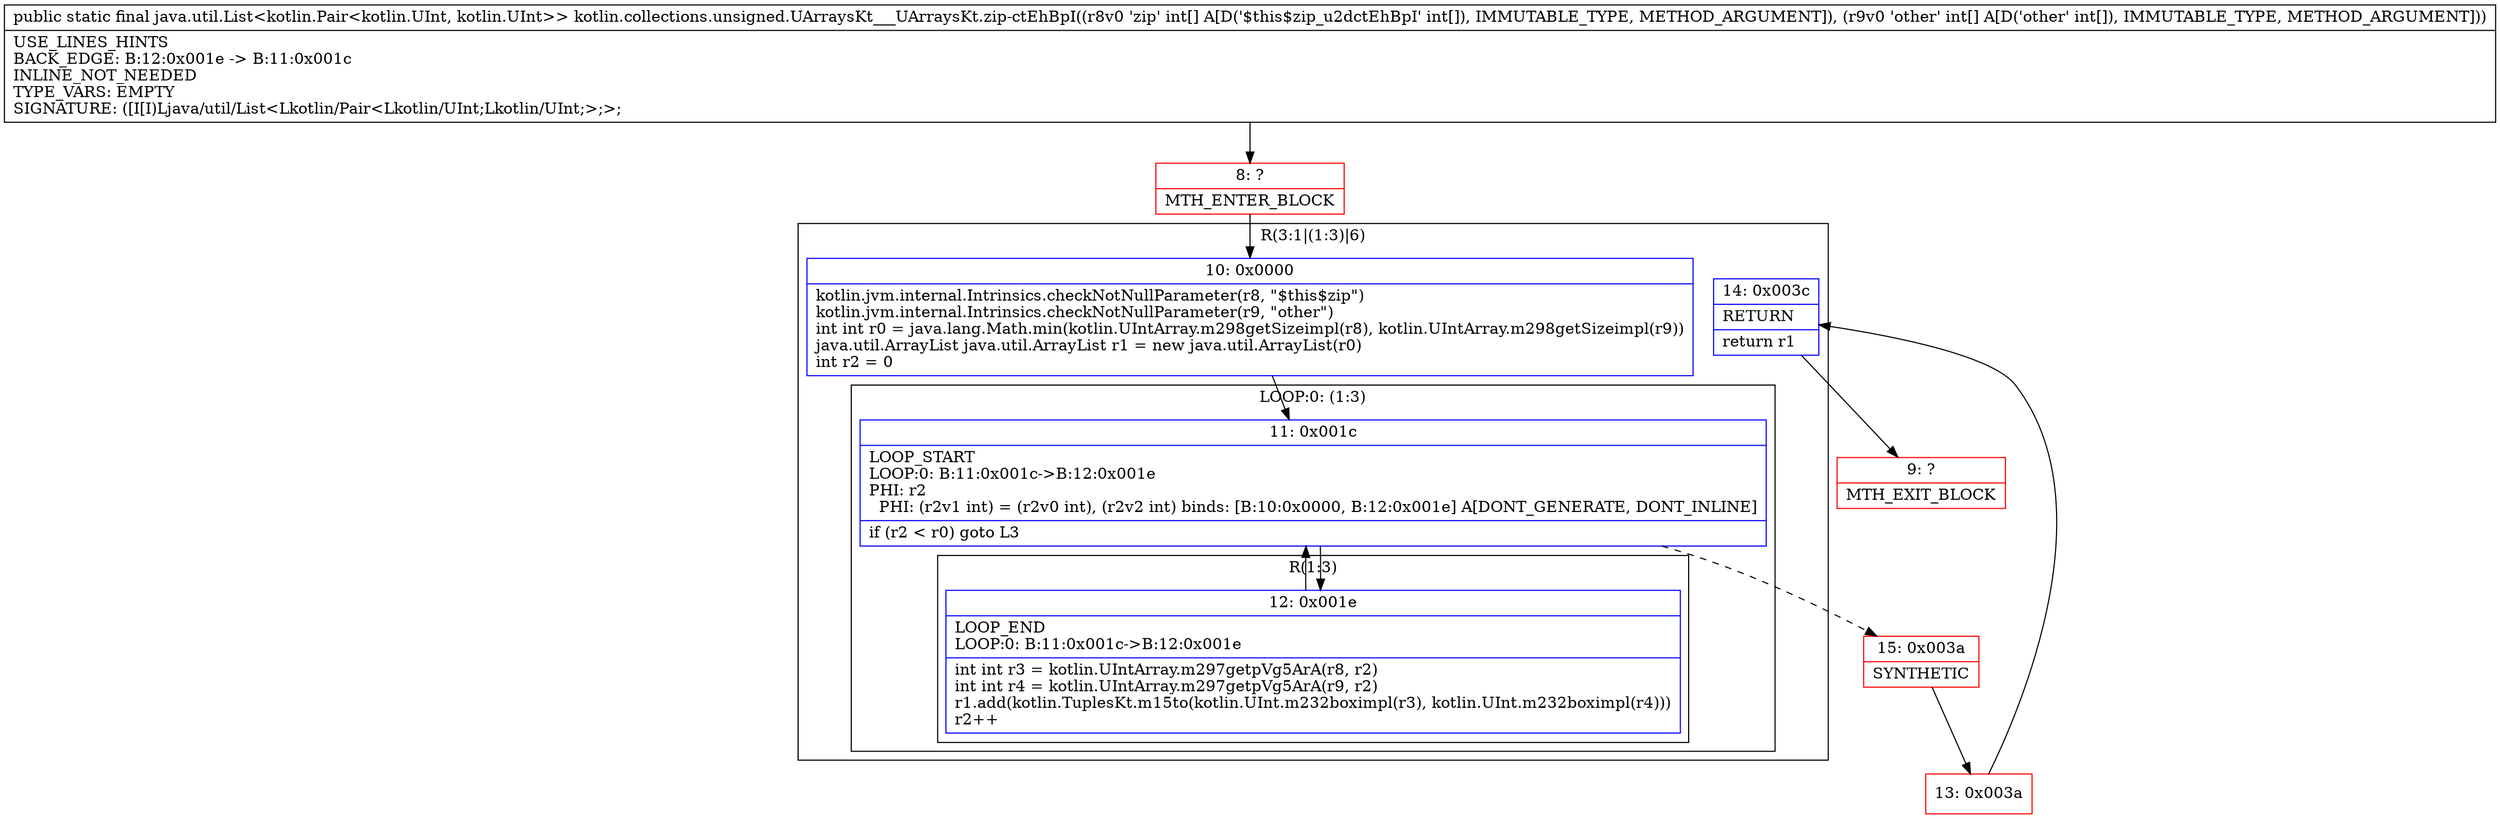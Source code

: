 digraph "CFG forkotlin.collections.unsigned.UArraysKt___UArraysKt.zip\-ctEhBpI([I[I)Ljava\/util\/List;" {
subgraph cluster_Region_679460250 {
label = "R(3:1|(1:3)|6)";
node [shape=record,color=blue];
Node_10 [shape=record,label="{10\:\ 0x0000|kotlin.jvm.internal.Intrinsics.checkNotNullParameter(r8, \"$this$zip\")\lkotlin.jvm.internal.Intrinsics.checkNotNullParameter(r9, \"other\")\lint int r0 = java.lang.Math.min(kotlin.UIntArray.m298getSizeimpl(r8), kotlin.UIntArray.m298getSizeimpl(r9))\ljava.util.ArrayList java.util.ArrayList r1 = new java.util.ArrayList(r0)\lint r2 = 0\l}"];
subgraph cluster_LoopRegion_2028648163 {
label = "LOOP:0: (1:3)";
node [shape=record,color=blue];
Node_11 [shape=record,label="{11\:\ 0x001c|LOOP_START\lLOOP:0: B:11:0x001c\-\>B:12:0x001e\lPHI: r2 \l  PHI: (r2v1 int) = (r2v0 int), (r2v2 int) binds: [B:10:0x0000, B:12:0x001e] A[DONT_GENERATE, DONT_INLINE]\l|if (r2 \< r0) goto L3\l}"];
subgraph cluster_Region_2104660438 {
label = "R(1:3)";
node [shape=record,color=blue];
Node_12 [shape=record,label="{12\:\ 0x001e|LOOP_END\lLOOP:0: B:11:0x001c\-\>B:12:0x001e\l|int int r3 = kotlin.UIntArray.m297getpVg5ArA(r8, r2)\lint int r4 = kotlin.UIntArray.m297getpVg5ArA(r9, r2)\lr1.add(kotlin.TuplesKt.m15to(kotlin.UInt.m232boximpl(r3), kotlin.UInt.m232boximpl(r4)))\lr2++\l}"];
}
}
Node_14 [shape=record,label="{14\:\ 0x003c|RETURN\l|return r1\l}"];
}
Node_8 [shape=record,color=red,label="{8\:\ ?|MTH_ENTER_BLOCK\l}"];
Node_15 [shape=record,color=red,label="{15\:\ 0x003a|SYNTHETIC\l}"];
Node_13 [shape=record,color=red,label="{13\:\ 0x003a}"];
Node_9 [shape=record,color=red,label="{9\:\ ?|MTH_EXIT_BLOCK\l}"];
MethodNode[shape=record,label="{public static final java.util.List\<kotlin.Pair\<kotlin.UInt, kotlin.UInt\>\> kotlin.collections.unsigned.UArraysKt___UArraysKt.zip\-ctEhBpI((r8v0 'zip' int[] A[D('$this$zip_u2dctEhBpI' int[]), IMMUTABLE_TYPE, METHOD_ARGUMENT]), (r9v0 'other' int[] A[D('other' int[]), IMMUTABLE_TYPE, METHOD_ARGUMENT]))  | USE_LINES_HINTS\lBACK_EDGE: B:12:0x001e \-\> B:11:0x001c\lINLINE_NOT_NEEDED\lTYPE_VARS: EMPTY\lSIGNATURE: ([I[I)Ljava\/util\/List\<Lkotlin\/Pair\<Lkotlin\/UInt;Lkotlin\/UInt;\>;\>;\l}"];
MethodNode -> Node_8;Node_10 -> Node_11;
Node_11 -> Node_12;
Node_11 -> Node_15[style=dashed];
Node_12 -> Node_11;
Node_14 -> Node_9;
Node_8 -> Node_10;
Node_15 -> Node_13;
Node_13 -> Node_14;
}

